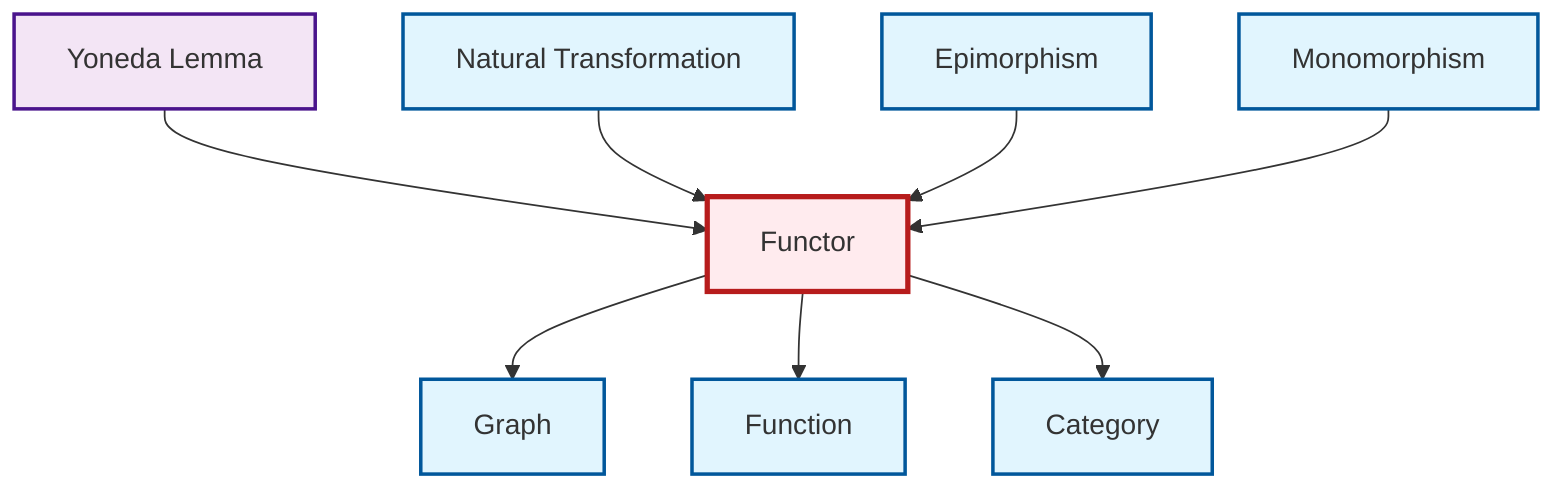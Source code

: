 graph TD
    classDef definition fill:#e1f5fe,stroke:#01579b,stroke-width:2px
    classDef theorem fill:#f3e5f5,stroke:#4a148c,stroke-width:2px
    classDef axiom fill:#fff3e0,stroke:#e65100,stroke-width:2px
    classDef example fill:#e8f5e9,stroke:#1b5e20,stroke-width:2px
    classDef current fill:#ffebee,stroke:#b71c1c,stroke-width:3px
    def-natural-transformation["Natural Transformation"]:::definition
    def-function["Function"]:::definition
    def-functor["Functor"]:::definition
    def-graph["Graph"]:::definition
    def-category["Category"]:::definition
    thm-yoneda["Yoneda Lemma"]:::theorem
    def-epimorphism["Epimorphism"]:::definition
    def-monomorphism["Monomorphism"]:::definition
    def-functor --> def-graph
    thm-yoneda --> def-functor
    def-functor --> def-function
    def-natural-transformation --> def-functor
    def-functor --> def-category
    def-epimorphism --> def-functor
    def-monomorphism --> def-functor
    class def-functor current